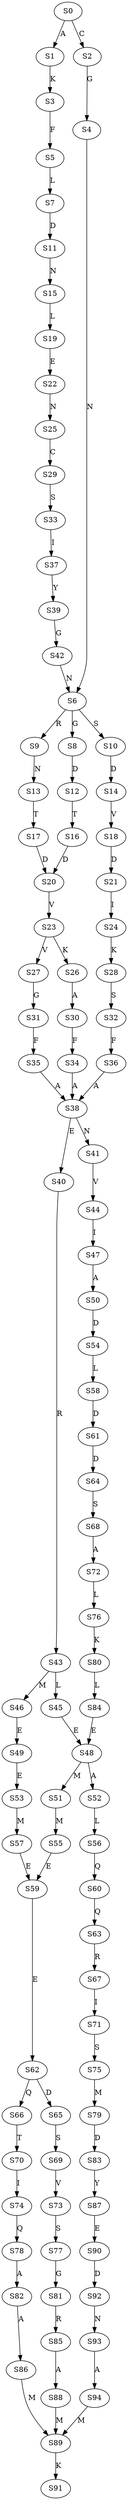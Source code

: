 strict digraph  {
	S0 -> S1 [ label = A ];
	S0 -> S2 [ label = C ];
	S1 -> S3 [ label = K ];
	S2 -> S4 [ label = G ];
	S3 -> S5 [ label = F ];
	S4 -> S6 [ label = N ];
	S5 -> S7 [ label = L ];
	S6 -> S8 [ label = G ];
	S6 -> S9 [ label = R ];
	S6 -> S10 [ label = S ];
	S7 -> S11 [ label = D ];
	S8 -> S12 [ label = D ];
	S9 -> S13 [ label = N ];
	S10 -> S14 [ label = D ];
	S11 -> S15 [ label = N ];
	S12 -> S16 [ label = T ];
	S13 -> S17 [ label = T ];
	S14 -> S18 [ label = V ];
	S15 -> S19 [ label = L ];
	S16 -> S20 [ label = D ];
	S17 -> S20 [ label = D ];
	S18 -> S21 [ label = D ];
	S19 -> S22 [ label = E ];
	S20 -> S23 [ label = V ];
	S21 -> S24 [ label = I ];
	S22 -> S25 [ label = N ];
	S23 -> S26 [ label = K ];
	S23 -> S27 [ label = V ];
	S24 -> S28 [ label = K ];
	S25 -> S29 [ label = C ];
	S26 -> S30 [ label = A ];
	S27 -> S31 [ label = G ];
	S28 -> S32 [ label = S ];
	S29 -> S33 [ label = S ];
	S30 -> S34 [ label = F ];
	S31 -> S35 [ label = F ];
	S32 -> S36 [ label = F ];
	S33 -> S37 [ label = I ];
	S34 -> S38 [ label = A ];
	S35 -> S38 [ label = A ];
	S36 -> S38 [ label = A ];
	S37 -> S39 [ label = Y ];
	S38 -> S40 [ label = E ];
	S38 -> S41 [ label = N ];
	S39 -> S42 [ label = G ];
	S40 -> S43 [ label = R ];
	S41 -> S44 [ label = V ];
	S42 -> S6 [ label = N ];
	S43 -> S45 [ label = L ];
	S43 -> S46 [ label = M ];
	S44 -> S47 [ label = I ];
	S45 -> S48 [ label = E ];
	S46 -> S49 [ label = E ];
	S47 -> S50 [ label = A ];
	S48 -> S51 [ label = M ];
	S48 -> S52 [ label = A ];
	S49 -> S53 [ label = E ];
	S50 -> S54 [ label = D ];
	S51 -> S55 [ label = M ];
	S52 -> S56 [ label = L ];
	S53 -> S57 [ label = M ];
	S54 -> S58 [ label = L ];
	S55 -> S59 [ label = E ];
	S56 -> S60 [ label = Q ];
	S57 -> S59 [ label = E ];
	S58 -> S61 [ label = D ];
	S59 -> S62 [ label = E ];
	S60 -> S63 [ label = Q ];
	S61 -> S64 [ label = D ];
	S62 -> S65 [ label = D ];
	S62 -> S66 [ label = Q ];
	S63 -> S67 [ label = R ];
	S64 -> S68 [ label = S ];
	S65 -> S69 [ label = S ];
	S66 -> S70 [ label = T ];
	S67 -> S71 [ label = I ];
	S68 -> S72 [ label = A ];
	S69 -> S73 [ label = V ];
	S70 -> S74 [ label = I ];
	S71 -> S75 [ label = S ];
	S72 -> S76 [ label = L ];
	S73 -> S77 [ label = S ];
	S74 -> S78 [ label = Q ];
	S75 -> S79 [ label = M ];
	S76 -> S80 [ label = K ];
	S77 -> S81 [ label = G ];
	S78 -> S82 [ label = A ];
	S79 -> S83 [ label = D ];
	S80 -> S84 [ label = L ];
	S81 -> S85 [ label = R ];
	S82 -> S86 [ label = A ];
	S83 -> S87 [ label = Y ];
	S84 -> S48 [ label = E ];
	S85 -> S88 [ label = A ];
	S86 -> S89 [ label = M ];
	S87 -> S90 [ label = E ];
	S88 -> S89 [ label = M ];
	S89 -> S91 [ label = K ];
	S90 -> S92 [ label = D ];
	S92 -> S93 [ label = N ];
	S93 -> S94 [ label = A ];
	S94 -> S89 [ label = M ];
}
